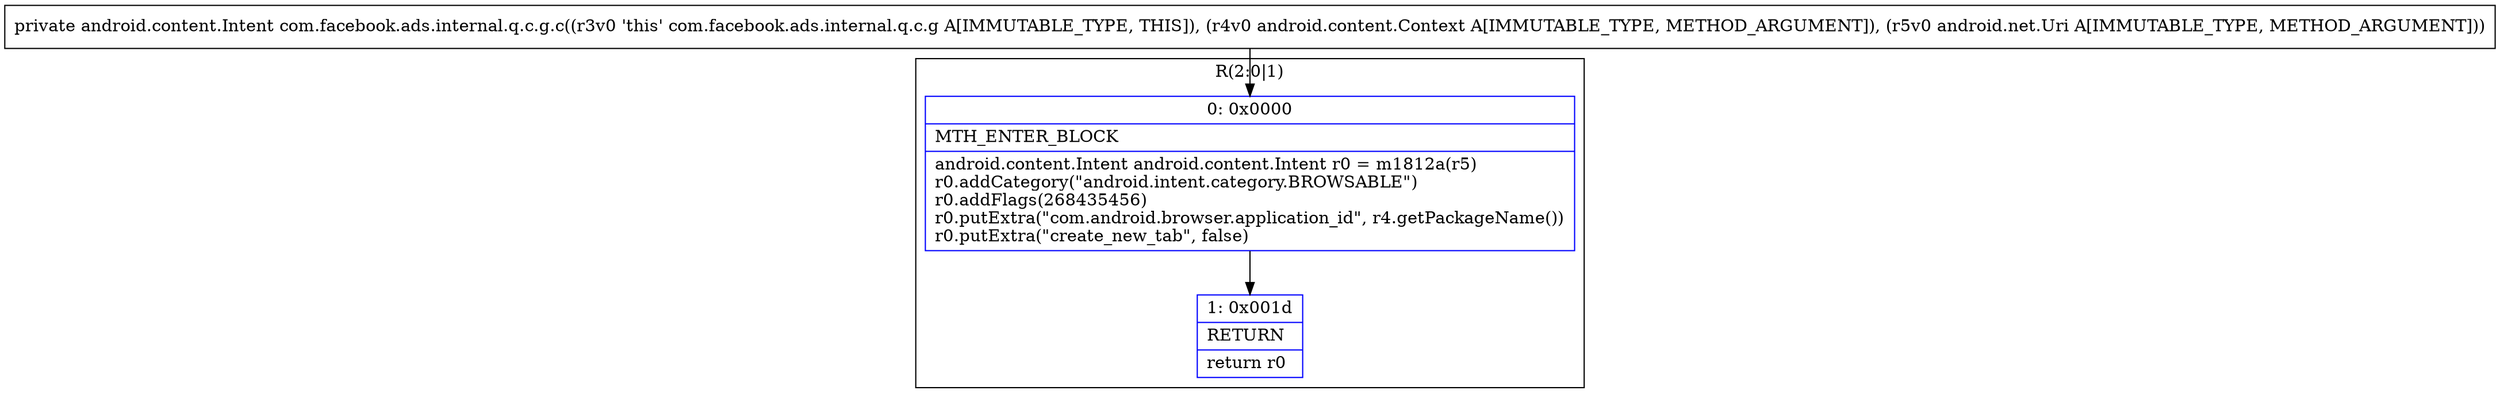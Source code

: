 digraph "CFG forcom.facebook.ads.internal.q.c.g.c(Landroid\/content\/Context;Landroid\/net\/Uri;)Landroid\/content\/Intent;" {
subgraph cluster_Region_132754379 {
label = "R(2:0|1)";
node [shape=record,color=blue];
Node_0 [shape=record,label="{0\:\ 0x0000|MTH_ENTER_BLOCK\l|android.content.Intent android.content.Intent r0 = m1812a(r5)\lr0.addCategory(\"android.intent.category.BROWSABLE\")\lr0.addFlags(268435456)\lr0.putExtra(\"com.android.browser.application_id\", r4.getPackageName())\lr0.putExtra(\"create_new_tab\", false)\l}"];
Node_1 [shape=record,label="{1\:\ 0x001d|RETURN\l|return r0\l}"];
}
MethodNode[shape=record,label="{private android.content.Intent com.facebook.ads.internal.q.c.g.c((r3v0 'this' com.facebook.ads.internal.q.c.g A[IMMUTABLE_TYPE, THIS]), (r4v0 android.content.Context A[IMMUTABLE_TYPE, METHOD_ARGUMENT]), (r5v0 android.net.Uri A[IMMUTABLE_TYPE, METHOD_ARGUMENT])) }"];
MethodNode -> Node_0;
Node_0 -> Node_1;
}

